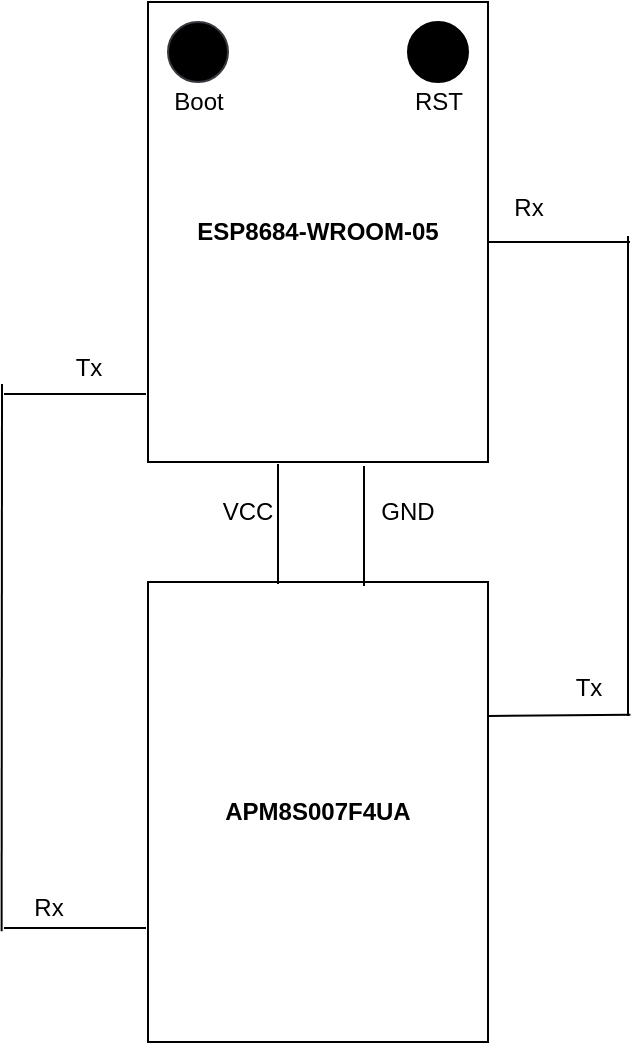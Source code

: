 <mxfile version="24.3.1" type="github">
  <diagram name="Page-1" id="VWDPrULZIb1uMpjZEySR">
    <mxGraphModel dx="1050" dy="562" grid="1" gridSize="10" guides="1" tooltips="1" connect="1" arrows="1" fold="1" page="1" pageScale="1" pageWidth="850" pageHeight="1100" math="0" shadow="0">
      <root>
        <mxCell id="0" />
        <mxCell id="1" parent="0" />
        <mxCell id="P-gDasTkgWksPS3c3k-g-1" value="&lt;b&gt;ESP8684-WROOM-05&lt;/b&gt;" style="rounded=0;whiteSpace=wrap;html=1;" vertex="1" parent="1">
          <mxGeometry x="320" y="160" width="170" height="230" as="geometry" />
        </mxCell>
        <mxCell id="P-gDasTkgWksPS3c3k-g-4" value="" style="ellipse;whiteSpace=wrap;html=1;aspect=fixed;strokeColor=#36393d;fillColor=#000000;" vertex="1" parent="1">
          <mxGeometry x="330" y="170" width="30" height="30" as="geometry" />
        </mxCell>
        <mxCell id="P-gDasTkgWksPS3c3k-g-5" value="" style="ellipse;whiteSpace=wrap;html=1;aspect=fixed;strokeColor=default;fillColor=#000000;" vertex="1" parent="1">
          <mxGeometry x="450" y="170" width="30" height="30" as="geometry" />
        </mxCell>
        <mxCell id="P-gDasTkgWksPS3c3k-g-6" value="Boot" style="text;html=1;align=center;verticalAlign=middle;whiteSpace=wrap;rounded=0;" vertex="1" parent="1">
          <mxGeometry x="307.5" y="200" width="75" height="20" as="geometry" />
        </mxCell>
        <mxCell id="P-gDasTkgWksPS3c3k-g-7" value="RST" style="text;html=1;align=center;verticalAlign=middle;whiteSpace=wrap;rounded=0;" vertex="1" parent="1">
          <mxGeometry x="427.5" y="200" width="75" height="20" as="geometry" />
        </mxCell>
        <mxCell id="P-gDasTkgWksPS3c3k-g-11" value="&lt;b&gt;APM8S007F4UA&lt;/b&gt;" style="rounded=0;whiteSpace=wrap;html=1;" vertex="1" parent="1">
          <mxGeometry x="320" y="450" width="170" height="230" as="geometry" />
        </mxCell>
        <mxCell id="P-gDasTkgWksPS3c3k-g-15" value="" style="endArrow=none;html=1;rounded=0;" edge="1" parent="1">
          <mxGeometry width="50" height="50" relative="1" as="geometry">
            <mxPoint x="385" y="451" as="sourcePoint" />
            <mxPoint x="385" y="391" as="targetPoint" />
          </mxGeometry>
        </mxCell>
        <mxCell id="P-gDasTkgWksPS3c3k-g-17" value="" style="endArrow=none;html=1;rounded=0;" edge="1" parent="1">
          <mxGeometry width="50" height="50" relative="1" as="geometry">
            <mxPoint x="428" y="452" as="sourcePoint" />
            <mxPoint x="428" y="392" as="targetPoint" />
          </mxGeometry>
        </mxCell>
        <mxCell id="P-gDasTkgWksPS3c3k-g-18" value="VCC" style="text;html=1;align=center;verticalAlign=middle;whiteSpace=wrap;rounded=0;" vertex="1" parent="1">
          <mxGeometry x="340" y="400" width="60" height="30" as="geometry" />
        </mxCell>
        <mxCell id="P-gDasTkgWksPS3c3k-g-19" value="GND" style="text;html=1;align=center;verticalAlign=middle;whiteSpace=wrap;rounded=0;" vertex="1" parent="1">
          <mxGeometry x="420" y="400" width="60" height="30" as="geometry" />
        </mxCell>
        <mxCell id="P-gDasTkgWksPS3c3k-g-20" value="Rx" style="text;html=1;align=center;verticalAlign=middle;resizable=0;points=[];autosize=1;strokeColor=none;fillColor=none;" vertex="1" parent="1">
          <mxGeometry x="490" y="248" width="40" height="30" as="geometry" />
        </mxCell>
        <mxCell id="P-gDasTkgWksPS3c3k-g-21" value="Tx" style="text;html=1;align=center;verticalAlign=middle;resizable=0;points=[];autosize=1;strokeColor=none;fillColor=none;" vertex="1" parent="1">
          <mxGeometry x="270" y="328" width="40" height="30" as="geometry" />
        </mxCell>
        <mxCell id="P-gDasTkgWksPS3c3k-g-22" value="Tx" style="text;html=1;align=center;verticalAlign=middle;resizable=0;points=[];autosize=1;strokeColor=none;fillColor=none;" vertex="1" parent="1">
          <mxGeometry x="520" y="488" width="40" height="30" as="geometry" />
        </mxCell>
        <mxCell id="P-gDasTkgWksPS3c3k-g-23" value="Rx" style="text;html=1;align=center;verticalAlign=middle;resizable=0;points=[];autosize=1;strokeColor=none;fillColor=none;" vertex="1" parent="1">
          <mxGeometry x="250" y="598" width="40" height="30" as="geometry" />
        </mxCell>
        <mxCell id="P-gDasTkgWksPS3c3k-g-26" value="" style="endArrow=none;html=1;rounded=0;entryX=1.03;entryY=0.713;entryDx=0;entryDy=0;entryPerimeter=0;" edge="1" parent="1">
          <mxGeometry width="50" height="50" relative="1" as="geometry">
            <mxPoint x="490" y="517" as="sourcePoint" />
            <mxPoint x="561.2" y="516.39" as="targetPoint" />
          </mxGeometry>
        </mxCell>
        <mxCell id="P-gDasTkgWksPS3c3k-g-27" value="" style="endArrow=none;html=1;rounded=0;exitX=1;exitY=0.522;exitDx=0;exitDy=0;exitPerimeter=0;" edge="1" parent="1" source="P-gDasTkgWksPS3c3k-g-1">
          <mxGeometry width="50" height="50" relative="1" as="geometry">
            <mxPoint x="490" y="274" as="sourcePoint" />
            <mxPoint x="561" y="280" as="targetPoint" />
          </mxGeometry>
        </mxCell>
        <mxCell id="P-gDasTkgWksPS3c3k-g-28" value="" style="endArrow=none;html=1;rounded=0;" edge="1" parent="1">
          <mxGeometry width="50" height="50" relative="1" as="geometry">
            <mxPoint x="560" y="517" as="sourcePoint" />
            <mxPoint x="560" y="277" as="targetPoint" />
          </mxGeometry>
        </mxCell>
        <mxCell id="P-gDasTkgWksPS3c3k-g-29" value="" style="endArrow=none;html=1;rounded=0;exitX=1;exitY=0.522;exitDx=0;exitDy=0;exitPerimeter=0;" edge="1" parent="1">
          <mxGeometry width="50" height="50" relative="1" as="geometry">
            <mxPoint x="248" y="356" as="sourcePoint" />
            <mxPoint x="319" y="356" as="targetPoint" />
          </mxGeometry>
        </mxCell>
        <mxCell id="P-gDasTkgWksPS3c3k-g-30" value="" style="endArrow=none;html=1;rounded=0;exitX=1;exitY=0.522;exitDx=0;exitDy=0;exitPerimeter=0;" edge="1" parent="1">
          <mxGeometry width="50" height="50" relative="1" as="geometry">
            <mxPoint x="248" y="623" as="sourcePoint" />
            <mxPoint x="319" y="623" as="targetPoint" />
          </mxGeometry>
        </mxCell>
        <mxCell id="P-gDasTkgWksPS3c3k-g-31" value="" style="endArrow=none;html=1;rounded=0;exitX=-0.08;exitY=0.753;exitDx=0;exitDy=0;exitPerimeter=0;" edge="1" parent="1">
          <mxGeometry width="50" height="50" relative="1" as="geometry">
            <mxPoint x="246.8" y="624.59" as="sourcePoint" />
            <mxPoint x="247" y="351" as="targetPoint" />
          </mxGeometry>
        </mxCell>
      </root>
    </mxGraphModel>
  </diagram>
</mxfile>
